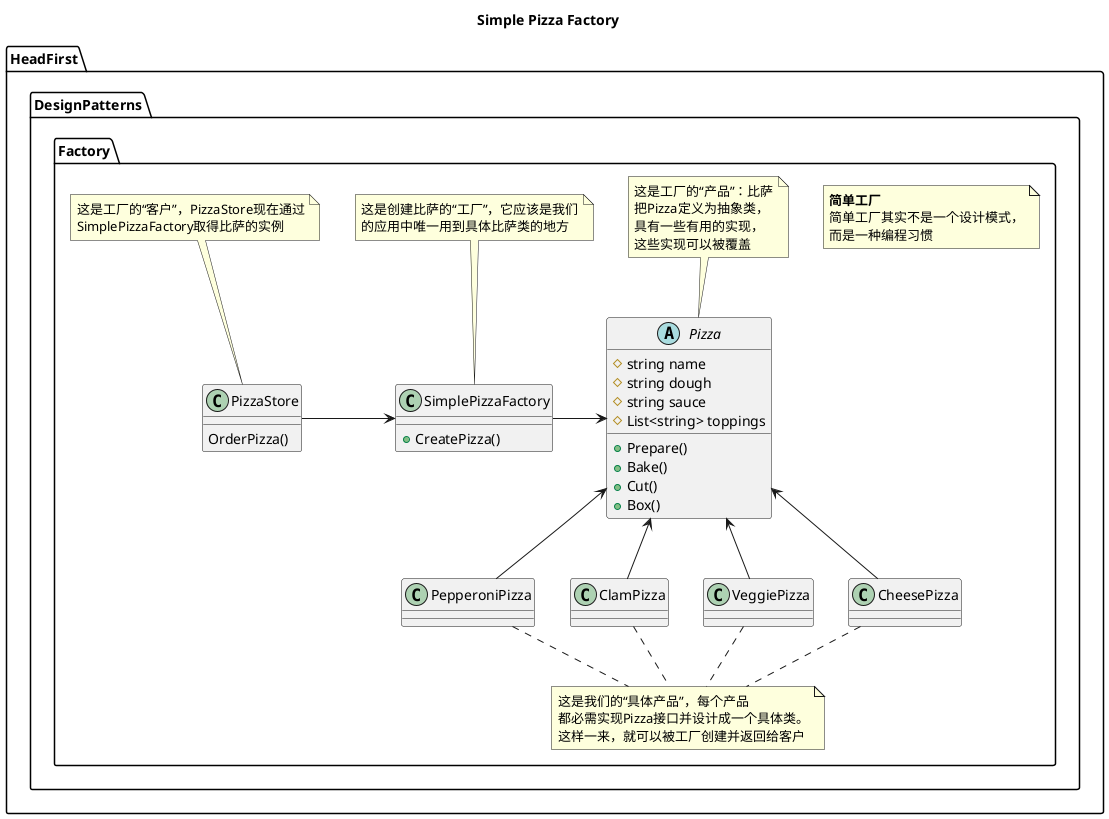 @startuml
title Simple Pizza Factory
namespace HeadFirst.DesignPatterns.Factory{
    note as SimpleFactory
    <b>简单工厂</b>
    简单工厂其实不是一个设计模式，
    而是一种编程习惯
    end note
    
    SimplePizzaFactory -> Pizza
    PizzaStore -> SimplePizzaFactory
    CheesePizza -up-> Pizza
    VeggiePizza -up-> Pizza
    ClamPizza -up-> Pizza
    PepperoniPizza -up-> Pizza
    note top of  PizzaStore
    这是工厂的“客户”，PizzaStore现在通过
    SimplePizzaFactory取得比萨的实例
    end note
    note top of SimplePizzaFactory
    这是创建比萨的“工厂”，它应该是我们
    的应用中唯一用到具体比萨类的地方
    end note
    note top of Pizza
    这是工厂的“产品”：比萨
    把Pizza定义为抽象类，
    具有一些有用的实现，
    这些实现可以被覆盖
    end note
    note as PizzaChildNote
    这是我们的“具体产品”，每个产品
    都必需实现Pizza接口并设计成一个具体类。
    这样一来，就可以被工厂创建并返回给客户
    end note
    PizzaChildNote .up. CheesePizza
    PizzaChildNote .up. VeggiePizza
    PizzaChildNote .up. ClamPizza
    PizzaChildNote .up. PepperoniPizza
    abstract class Pizza
    {
        # string name
        # string dough
        # string sauce
        # List<string> toppings
        + Prepare()
        + Bake()
        + Cut()
        + Box()
    }
    class SimplePizzaFactory
    {
        + CreatePizza()
    }
    class PizzaStore
    {
        OrderPizza()
    }
    class CheesePizza
    {

    }
    class VeggiePizza
    {

    }
    class ClamPizza
    {

    }
    class PepperoniPizza
    {

    }
}
@enduml